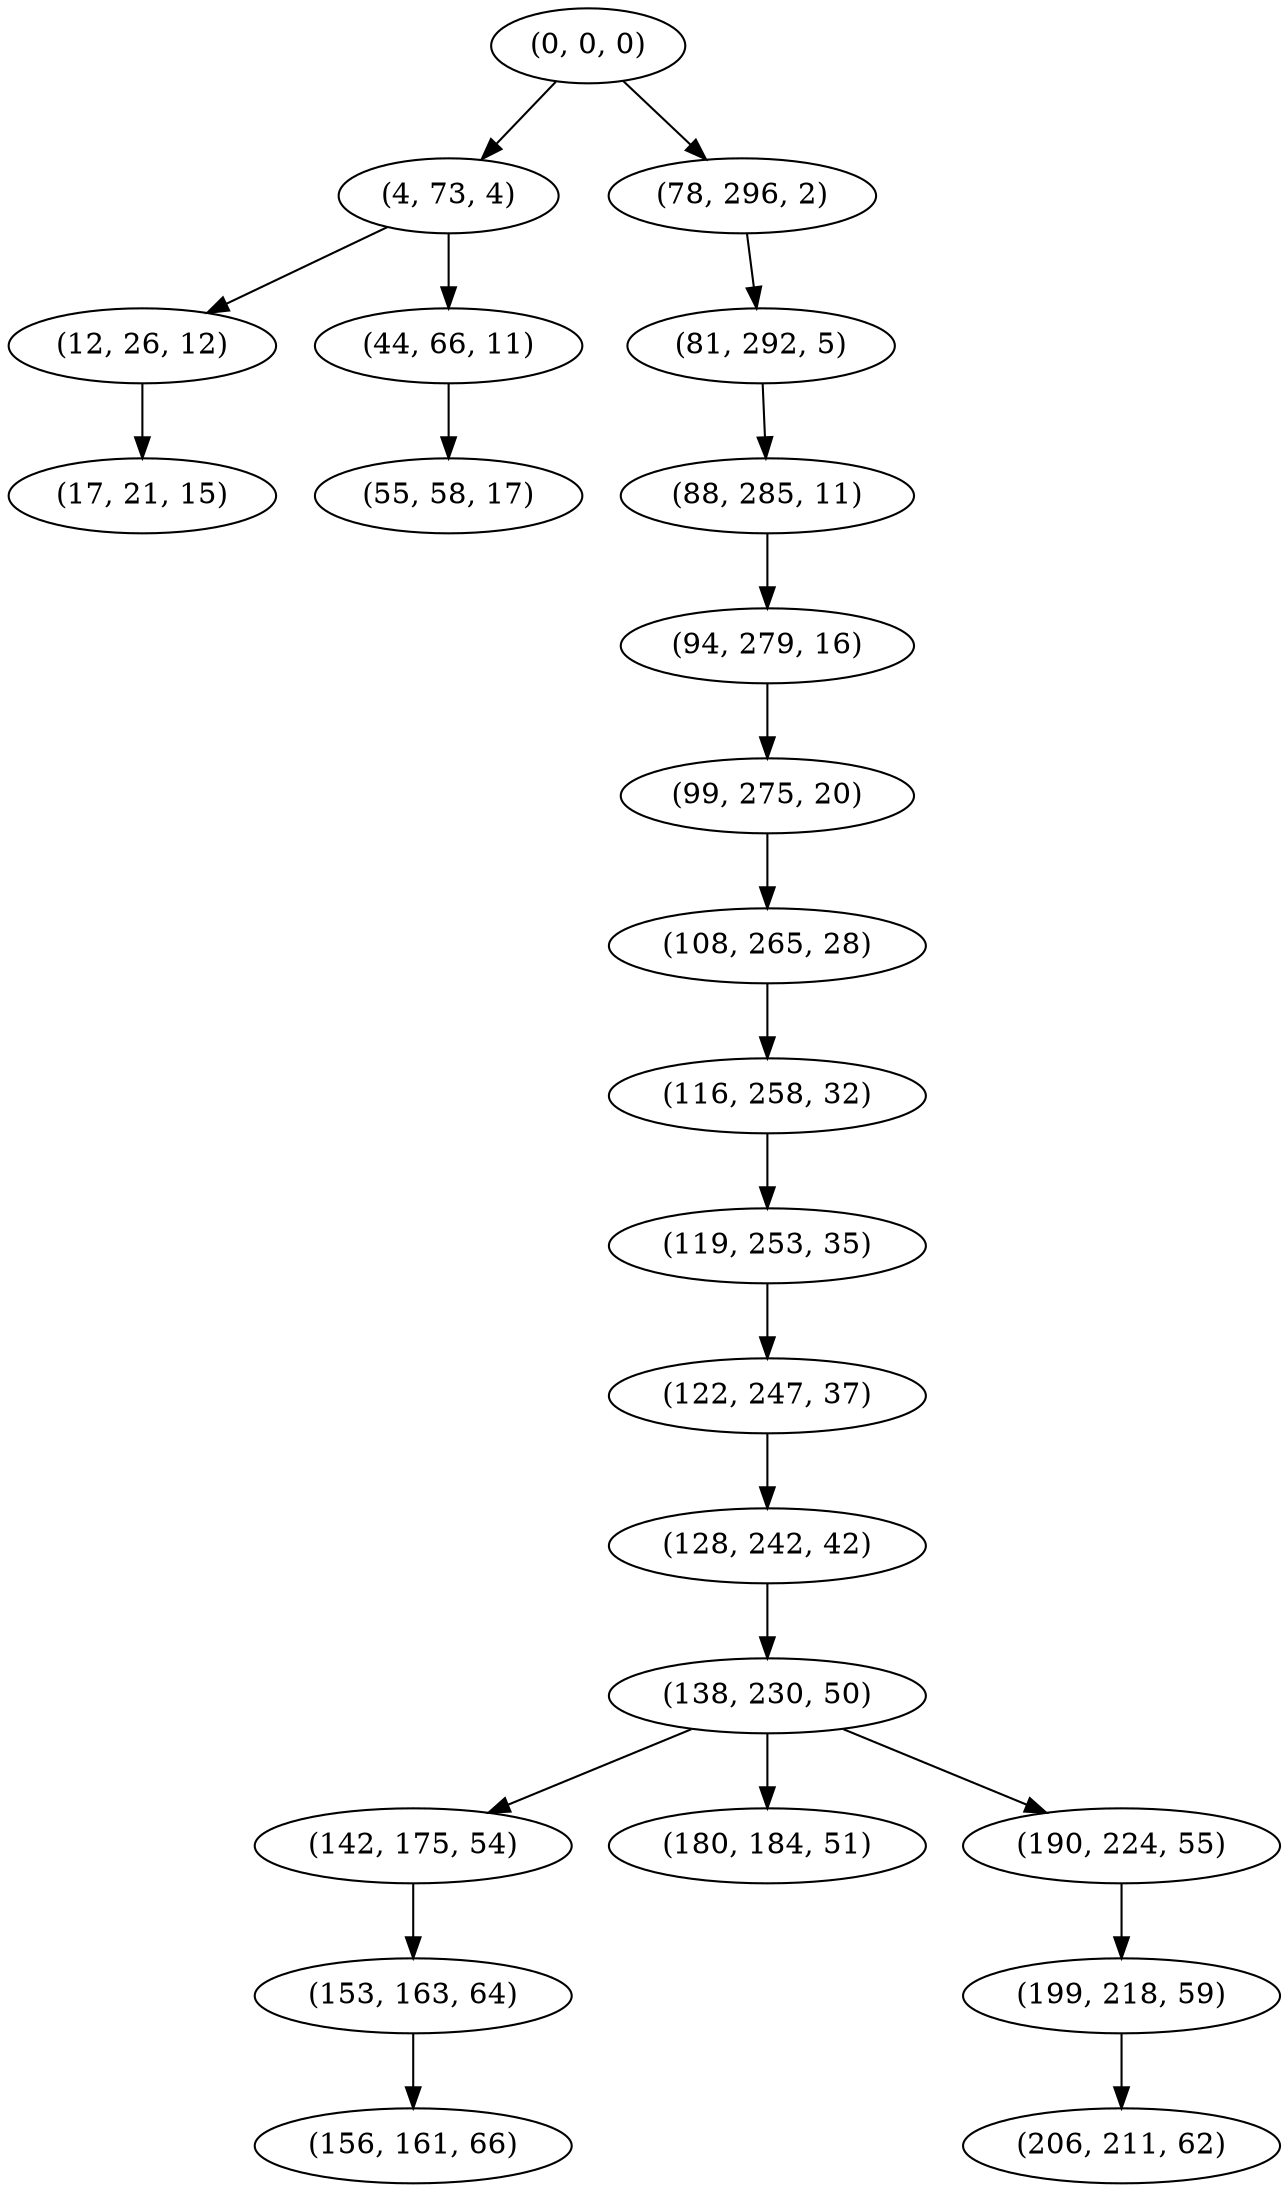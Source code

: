 digraph tree {
    "(0, 0, 0)";
    "(4, 73, 4)";
    "(12, 26, 12)";
    "(17, 21, 15)";
    "(44, 66, 11)";
    "(55, 58, 17)";
    "(78, 296, 2)";
    "(81, 292, 5)";
    "(88, 285, 11)";
    "(94, 279, 16)";
    "(99, 275, 20)";
    "(108, 265, 28)";
    "(116, 258, 32)";
    "(119, 253, 35)";
    "(122, 247, 37)";
    "(128, 242, 42)";
    "(138, 230, 50)";
    "(142, 175, 54)";
    "(153, 163, 64)";
    "(156, 161, 66)";
    "(180, 184, 51)";
    "(190, 224, 55)";
    "(199, 218, 59)";
    "(206, 211, 62)";
    "(0, 0, 0)" -> "(4, 73, 4)";
    "(0, 0, 0)" -> "(78, 296, 2)";
    "(4, 73, 4)" -> "(12, 26, 12)";
    "(4, 73, 4)" -> "(44, 66, 11)";
    "(12, 26, 12)" -> "(17, 21, 15)";
    "(44, 66, 11)" -> "(55, 58, 17)";
    "(78, 296, 2)" -> "(81, 292, 5)";
    "(81, 292, 5)" -> "(88, 285, 11)";
    "(88, 285, 11)" -> "(94, 279, 16)";
    "(94, 279, 16)" -> "(99, 275, 20)";
    "(99, 275, 20)" -> "(108, 265, 28)";
    "(108, 265, 28)" -> "(116, 258, 32)";
    "(116, 258, 32)" -> "(119, 253, 35)";
    "(119, 253, 35)" -> "(122, 247, 37)";
    "(122, 247, 37)" -> "(128, 242, 42)";
    "(128, 242, 42)" -> "(138, 230, 50)";
    "(138, 230, 50)" -> "(142, 175, 54)";
    "(138, 230, 50)" -> "(180, 184, 51)";
    "(138, 230, 50)" -> "(190, 224, 55)";
    "(142, 175, 54)" -> "(153, 163, 64)";
    "(153, 163, 64)" -> "(156, 161, 66)";
    "(190, 224, 55)" -> "(199, 218, 59)";
    "(199, 218, 59)" -> "(206, 211, 62)";
}
